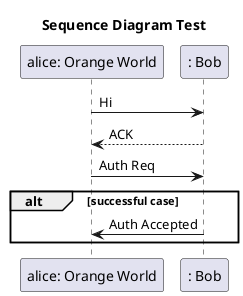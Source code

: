 @startuml
title Sequence Diagram Test

participant Alice [
    alice: Orange World
]

participant Bob [
    : Bob
]

Alice -> Bob : Hi
Bob --> Alice : ACK

Alice -> Bob : Auth Req

'alt is switch
alt successful case
'note center alt is switch end note
    Bob -> Alice : Auth Accepted
end

@enduml